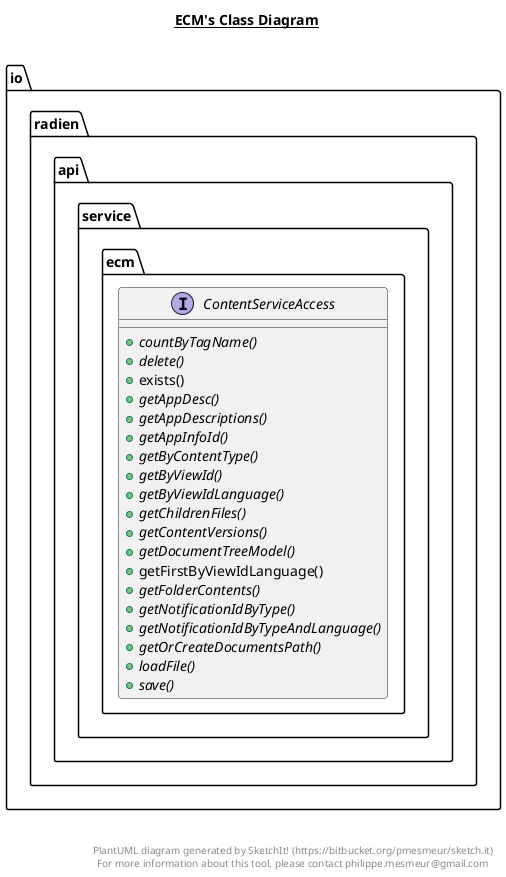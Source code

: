 @startuml

title __ECM's Class Diagram__\n

  namespace io.radien.api {
    namespace service {
      namespace ecm {
        interface io.radien.api.service.ecm.ContentServiceAccess {
            {abstract} + countByTagName()
            {abstract} + delete()
            + exists()
            {abstract} + getAppDesc()
            {abstract} + getAppDescriptions()
            {abstract} + getAppInfoId()
            {abstract} + getByContentType()
            {abstract} + getByViewId()
            {abstract} + getByViewIdLanguage()
            {abstract} + getChildrenFiles()
            {abstract} + getContentVersions()
            {abstract} + getDocumentTreeModel()
            + getFirstByViewIdLanguage()
            {abstract} + getFolderContents()
            {abstract} + getNotificationIdByType()
            {abstract} + getNotificationIdByTypeAndLanguage()
            {abstract} + getOrCreateDocumentsPath()
            {abstract} + loadFile()
            {abstract} + save()
        }
      }
    }
  }
  



right footer


PlantUML diagram generated by SketchIt! (https://bitbucket.org/pmesmeur/sketch.it)
For more information about this tool, please contact philippe.mesmeur@gmail.com
endfooter

@enduml
